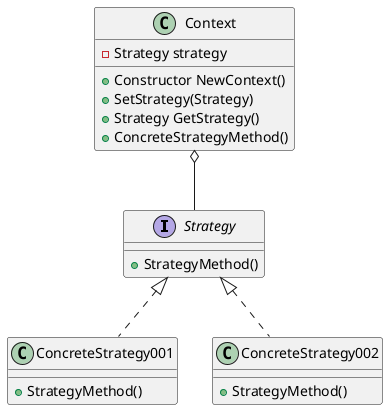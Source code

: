 @startuml
'https://plantuml.com/class-diagram

interface Strategy {
+StrategyMethod()
}

class ConcreteStrategy001 {
+StrategyMethod()
}

class ConcreteStrategy002 {
+StrategyMethod()
}

class Context {
-Strategy strategy
+Constructor NewContext()
+SetStrategy(Strategy)
+Strategy GetStrategy()
+ConcreteStrategyMethod()
}

Strategy <|.. ConcreteStrategy001
Strategy <|.. ConcreteStrategy002
Context o-- Strategy

@enduml